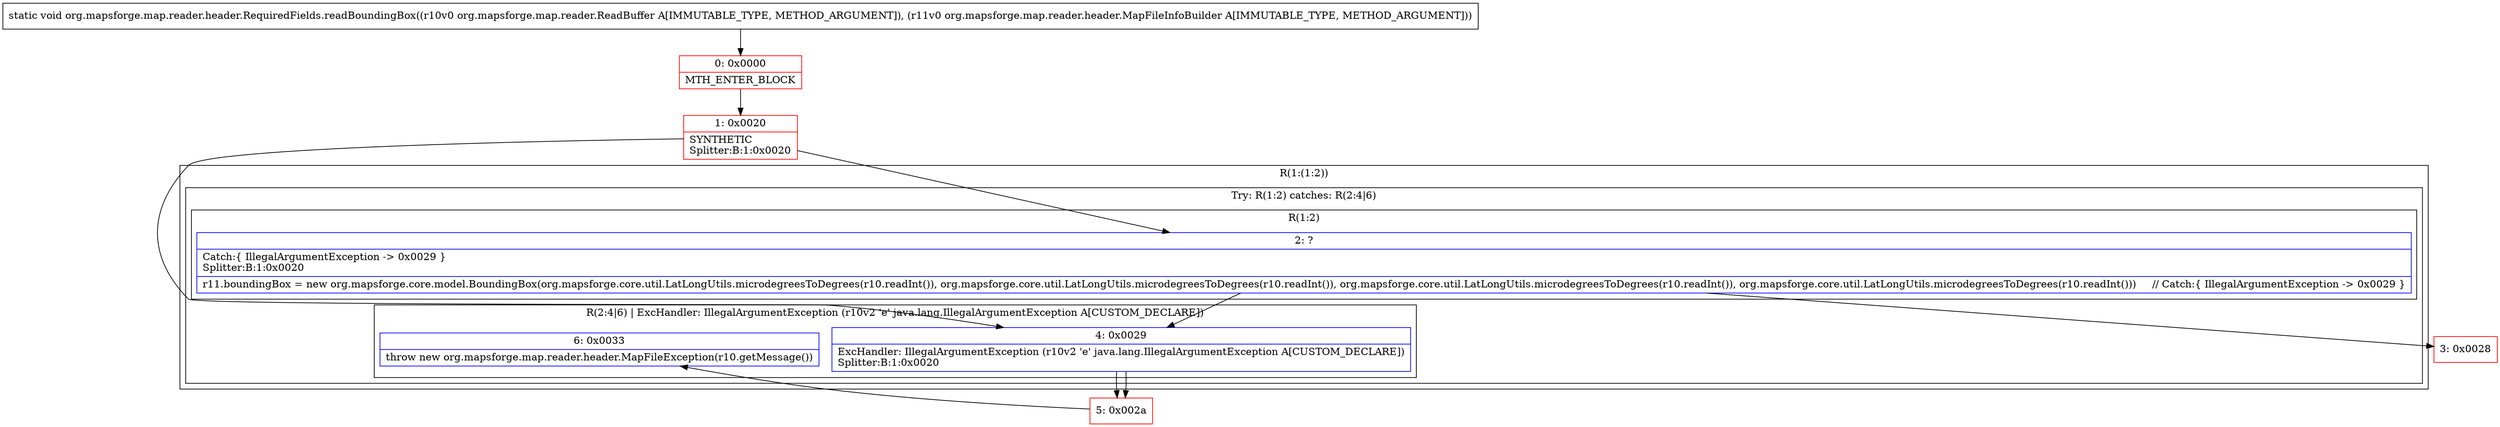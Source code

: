 digraph "CFG fororg.mapsforge.map.reader.header.RequiredFields.readBoundingBox(Lorg\/mapsforge\/map\/reader\/ReadBuffer;Lorg\/mapsforge\/map\/reader\/header\/MapFileInfoBuilder;)V" {
subgraph cluster_Region_373529988 {
label = "R(1:(1:2))";
node [shape=record,color=blue];
subgraph cluster_TryCatchRegion_1635187152 {
label = "Try: R(1:2) catches: R(2:4|6)";
node [shape=record,color=blue];
subgraph cluster_Region_71173159 {
label = "R(1:2)";
node [shape=record,color=blue];
Node_2 [shape=record,label="{2\:\ ?|Catch:\{ IllegalArgumentException \-\> 0x0029 \}\lSplitter:B:1:0x0020\l|r11.boundingBox = new org.mapsforge.core.model.BoundingBox(org.mapsforge.core.util.LatLongUtils.microdegreesToDegrees(r10.readInt()), org.mapsforge.core.util.LatLongUtils.microdegreesToDegrees(r10.readInt()), org.mapsforge.core.util.LatLongUtils.microdegreesToDegrees(r10.readInt()), org.mapsforge.core.util.LatLongUtils.microdegreesToDegrees(r10.readInt()))     \/\/ Catch:\{ IllegalArgumentException \-\> 0x0029 \}\l}"];
}
subgraph cluster_Region_365467490 {
label = "R(2:4|6) | ExcHandler: IllegalArgumentException (r10v2 'e' java.lang.IllegalArgumentException A[CUSTOM_DECLARE])\l";
node [shape=record,color=blue];
Node_4 [shape=record,label="{4\:\ 0x0029|ExcHandler: IllegalArgumentException (r10v2 'e' java.lang.IllegalArgumentException A[CUSTOM_DECLARE])\lSplitter:B:1:0x0020\l}"];
Node_6 [shape=record,label="{6\:\ 0x0033|throw new org.mapsforge.map.reader.header.MapFileException(r10.getMessage())\l}"];
}
}
}
subgraph cluster_Region_365467490 {
label = "R(2:4|6) | ExcHandler: IllegalArgumentException (r10v2 'e' java.lang.IllegalArgumentException A[CUSTOM_DECLARE])\l";
node [shape=record,color=blue];
Node_4 [shape=record,label="{4\:\ 0x0029|ExcHandler: IllegalArgumentException (r10v2 'e' java.lang.IllegalArgumentException A[CUSTOM_DECLARE])\lSplitter:B:1:0x0020\l}"];
Node_6 [shape=record,label="{6\:\ 0x0033|throw new org.mapsforge.map.reader.header.MapFileException(r10.getMessage())\l}"];
}
Node_0 [shape=record,color=red,label="{0\:\ 0x0000|MTH_ENTER_BLOCK\l}"];
Node_1 [shape=record,color=red,label="{1\:\ 0x0020|SYNTHETIC\lSplitter:B:1:0x0020\l}"];
Node_3 [shape=record,color=red,label="{3\:\ 0x0028}"];
Node_5 [shape=record,color=red,label="{5\:\ 0x002a}"];
MethodNode[shape=record,label="{static void org.mapsforge.map.reader.header.RequiredFields.readBoundingBox((r10v0 org.mapsforge.map.reader.ReadBuffer A[IMMUTABLE_TYPE, METHOD_ARGUMENT]), (r11v0 org.mapsforge.map.reader.header.MapFileInfoBuilder A[IMMUTABLE_TYPE, METHOD_ARGUMENT])) }"];
MethodNode -> Node_0;
Node_2 -> Node_3;
Node_2 -> Node_4;
Node_4 -> Node_5;
Node_4 -> Node_5;
Node_0 -> Node_1;
Node_1 -> Node_2;
Node_1 -> Node_4;
Node_5 -> Node_6;
}

